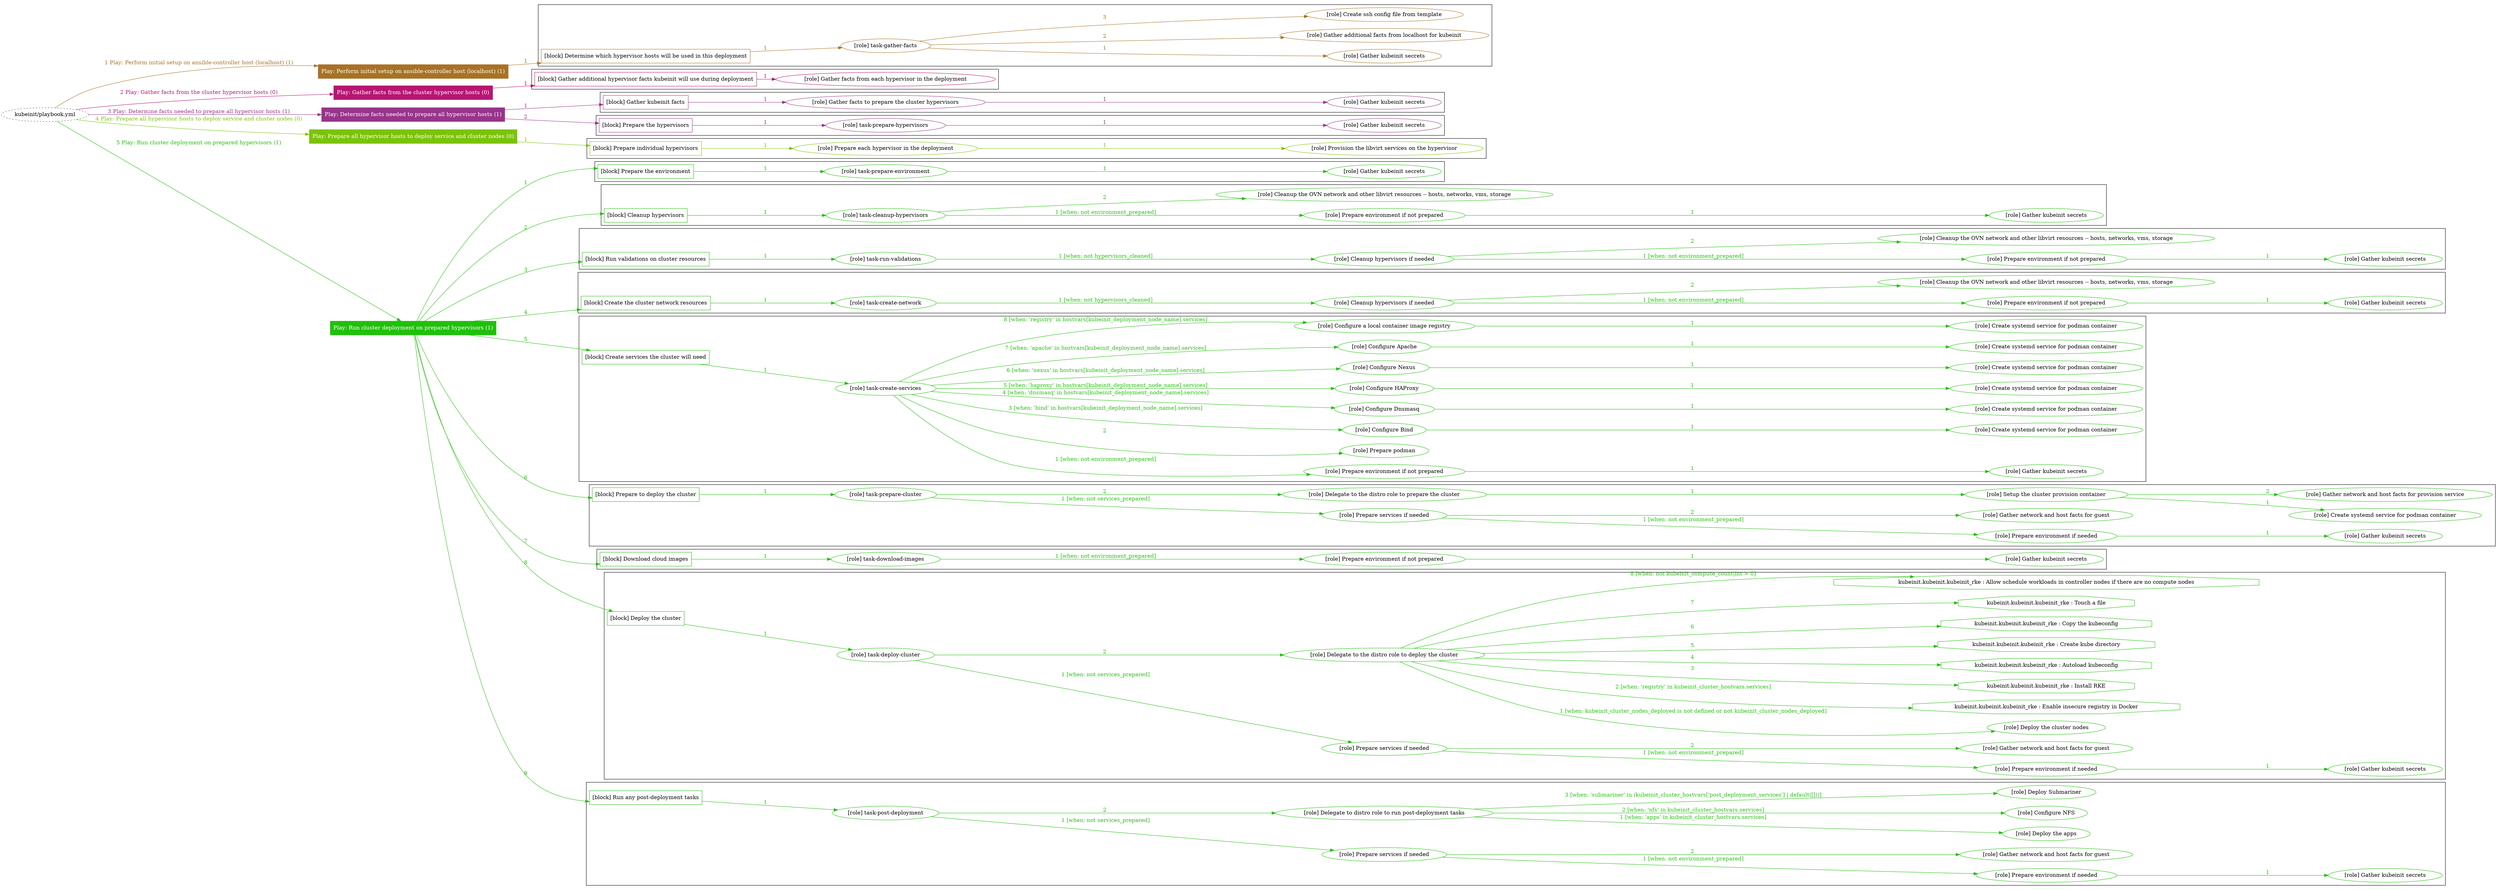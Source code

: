digraph {
	graph [concentrate=true ordering=in rankdir=LR ratio=fill]
	edge [esep=5 sep=10]
	"kubeinit/playbook.yml" [URL="/home/runner/work/kubeinit/kubeinit/kubeinit/playbook.yml" id=playbook_ac0e219a style=dotted]
	"kubeinit/playbook.yml" -> play_cdbc8383 [label="1 Play: Perform initial setup on ansible-controller host (localhost) (1)" color="#a87224" fontcolor="#a87224" id=edge_play_cdbc8383 labeltooltip="1 Play: Perform initial setup on ansible-controller host (localhost) (1)" tooltip="1 Play: Perform initial setup on ansible-controller host (localhost) (1)"]
	subgraph "Play: Perform initial setup on ansible-controller host (localhost) (1)" {
		play_cdbc8383 [label="Play: Perform initial setup on ansible-controller host (localhost) (1)" URL="/home/runner/work/kubeinit/kubeinit/kubeinit/playbook.yml" color="#a87224" fontcolor="#ffffff" id=play_cdbc8383 shape=box style=filled tooltip=localhost]
		play_cdbc8383 -> block_09257232 [label=1 color="#a87224" fontcolor="#a87224" id=edge_block_09257232 labeltooltip=1 tooltip=1]
		subgraph cluster_block_09257232 {
			block_09257232 [label="[block] Determine which hypervisor hosts will be used in this deployment" URL="/home/runner/work/kubeinit/kubeinit/kubeinit/playbook.yml" color="#a87224" id=block_09257232 labeltooltip="Determine which hypervisor hosts will be used in this deployment" shape=box tooltip="Determine which hypervisor hosts will be used in this deployment"]
			block_09257232 -> role_d9128fb4 [label="1 " color="#a87224" fontcolor="#a87224" id=edge_role_d9128fb4 labeltooltip="1 " tooltip="1 "]
			subgraph "task-gather-facts" {
				role_d9128fb4 [label="[role] task-gather-facts" URL="/home/runner/work/kubeinit/kubeinit/kubeinit/playbook.yml" color="#a87224" id=role_d9128fb4 tooltip="task-gather-facts"]
				role_d9128fb4 -> role_ba854547 [label="1 " color="#a87224" fontcolor="#a87224" id=edge_role_ba854547 labeltooltip="1 " tooltip="1 "]
				subgraph "Gather kubeinit secrets" {
					role_ba854547 [label="[role] Gather kubeinit secrets" URL="/home/runner/.ansible/collections/ansible_collections/kubeinit/kubeinit/roles/kubeinit_prepare/tasks/build_hypervisors_group.yml" color="#a87224" id=role_ba854547 tooltip="Gather kubeinit secrets"]
				}
				role_d9128fb4 -> role_d8198251 [label="2 " color="#a87224" fontcolor="#a87224" id=edge_role_d8198251 labeltooltip="2 " tooltip="2 "]
				subgraph "Gather additional facts from localhost for kubeinit" {
					role_d8198251 [label="[role] Gather additional facts from localhost for kubeinit" URL="/home/runner/.ansible/collections/ansible_collections/kubeinit/kubeinit/roles/kubeinit_prepare/tasks/build_hypervisors_group.yml" color="#a87224" id=role_d8198251 tooltip="Gather additional facts from localhost for kubeinit"]
				}
				role_d9128fb4 -> role_3467b09c [label="3 " color="#a87224" fontcolor="#a87224" id=edge_role_3467b09c labeltooltip="3 " tooltip="3 "]
				subgraph "Create ssh config file from template" {
					role_3467b09c [label="[role] Create ssh config file from template" URL="/home/runner/.ansible/collections/ansible_collections/kubeinit/kubeinit/roles/kubeinit_prepare/tasks/build_hypervisors_group.yml" color="#a87224" id=role_3467b09c tooltip="Create ssh config file from template"]
				}
			}
		}
	}
	"kubeinit/playbook.yml" -> play_c1c8a588 [label="2 Play: Gather facts from the cluster hypervisor hosts (0)" color="#b61672" fontcolor="#b61672" id=edge_play_c1c8a588 labeltooltip="2 Play: Gather facts from the cluster hypervisor hosts (0)" tooltip="2 Play: Gather facts from the cluster hypervisor hosts (0)"]
	subgraph "Play: Gather facts from the cluster hypervisor hosts (0)" {
		play_c1c8a588 [label="Play: Gather facts from the cluster hypervisor hosts (0)" URL="/home/runner/work/kubeinit/kubeinit/kubeinit/playbook.yml" color="#b61672" fontcolor="#ffffff" id=play_c1c8a588 shape=box style=filled tooltip="Play: Gather facts from the cluster hypervisor hosts (0)"]
		play_c1c8a588 -> block_da631532 [label=1 color="#b61672" fontcolor="#b61672" id=edge_block_da631532 labeltooltip=1 tooltip=1]
		subgraph cluster_block_da631532 {
			block_da631532 [label="[block] Gather additional hypervisor facts kubeinit will use during deployment" URL="/home/runner/work/kubeinit/kubeinit/kubeinit/playbook.yml" color="#b61672" id=block_da631532 labeltooltip="Gather additional hypervisor facts kubeinit will use during deployment" shape=box tooltip="Gather additional hypervisor facts kubeinit will use during deployment"]
			block_da631532 -> role_a673ba5d [label="1 " color="#b61672" fontcolor="#b61672" id=edge_role_a673ba5d labeltooltip="1 " tooltip="1 "]
			subgraph "Gather facts from each hypervisor in the deployment" {
				role_a673ba5d [label="[role] Gather facts from each hypervisor in the deployment" URL="/home/runner/work/kubeinit/kubeinit/kubeinit/playbook.yml" color="#b61672" id=role_a673ba5d tooltip="Gather facts from each hypervisor in the deployment"]
			}
		}
	}
	"kubeinit/playbook.yml" -> play_2d466471 [label="3 Play: Determine facts needed to prepare all hypervisor hosts (1)" color="#98348b" fontcolor="#98348b" id=edge_play_2d466471 labeltooltip="3 Play: Determine facts needed to prepare all hypervisor hosts (1)" tooltip="3 Play: Determine facts needed to prepare all hypervisor hosts (1)"]
	subgraph "Play: Determine facts needed to prepare all hypervisor hosts (1)" {
		play_2d466471 [label="Play: Determine facts needed to prepare all hypervisor hosts (1)" URL="/home/runner/work/kubeinit/kubeinit/kubeinit/playbook.yml" color="#98348b" fontcolor="#ffffff" id=play_2d466471 shape=box style=filled tooltip=localhost]
		play_2d466471 -> block_87b2fe9a [label=1 color="#98348b" fontcolor="#98348b" id=edge_block_87b2fe9a labeltooltip=1 tooltip=1]
		subgraph cluster_block_87b2fe9a {
			block_87b2fe9a [label="[block] Gather kubeinit facts" URL="/home/runner/work/kubeinit/kubeinit/kubeinit/playbook.yml" color="#98348b" id=block_87b2fe9a labeltooltip="Gather kubeinit facts" shape=box tooltip="Gather kubeinit facts"]
			block_87b2fe9a -> role_c0970255 [label="1 " color="#98348b" fontcolor="#98348b" id=edge_role_c0970255 labeltooltip="1 " tooltip="1 "]
			subgraph "Gather facts to prepare the cluster hypervisors" {
				role_c0970255 [label="[role] Gather facts to prepare the cluster hypervisors" URL="/home/runner/work/kubeinit/kubeinit/kubeinit/playbook.yml" color="#98348b" id=role_c0970255 tooltip="Gather facts to prepare the cluster hypervisors"]
				role_c0970255 -> role_b34da652 [label="1 " color="#98348b" fontcolor="#98348b" id=edge_role_b34da652 labeltooltip="1 " tooltip="1 "]
				subgraph "Gather kubeinit secrets" {
					role_b34da652 [label="[role] Gather kubeinit secrets" URL="/home/runner/.ansible/collections/ansible_collections/kubeinit/kubeinit/roles/kubeinit_prepare/tasks/gather_kubeinit_facts.yml" color="#98348b" id=role_b34da652 tooltip="Gather kubeinit secrets"]
				}
			}
		}
		play_2d466471 -> block_7f0c0029 [label=2 color="#98348b" fontcolor="#98348b" id=edge_block_7f0c0029 labeltooltip=2 tooltip=2]
		subgraph cluster_block_7f0c0029 {
			block_7f0c0029 [label="[block] Prepare the hypervisors" URL="/home/runner/work/kubeinit/kubeinit/kubeinit/playbook.yml" color="#98348b" id=block_7f0c0029 labeltooltip="Prepare the hypervisors" shape=box tooltip="Prepare the hypervisors"]
			block_7f0c0029 -> role_2598fc33 [label="1 " color="#98348b" fontcolor="#98348b" id=edge_role_2598fc33 labeltooltip="1 " tooltip="1 "]
			subgraph "task-prepare-hypervisors" {
				role_2598fc33 [label="[role] task-prepare-hypervisors" URL="/home/runner/work/kubeinit/kubeinit/kubeinit/playbook.yml" color="#98348b" id=role_2598fc33 tooltip="task-prepare-hypervisors"]
				role_2598fc33 -> role_f237135d [label="1 " color="#98348b" fontcolor="#98348b" id=edge_role_f237135d labeltooltip="1 " tooltip="1 "]
				subgraph "Gather kubeinit secrets" {
					role_f237135d [label="[role] Gather kubeinit secrets" URL="/home/runner/.ansible/collections/ansible_collections/kubeinit/kubeinit/roles/kubeinit_prepare/tasks/gather_kubeinit_facts.yml" color="#98348b" id=role_f237135d tooltip="Gather kubeinit secrets"]
				}
			}
		}
	}
	"kubeinit/playbook.yml" -> play_90b25673 [label="4 Play: Prepare all hypervisor hosts to deploy service and cluster nodes (0)" color="#7bc308" fontcolor="#7bc308" id=edge_play_90b25673 labeltooltip="4 Play: Prepare all hypervisor hosts to deploy service and cluster nodes (0)" tooltip="4 Play: Prepare all hypervisor hosts to deploy service and cluster nodes (0)"]
	subgraph "Play: Prepare all hypervisor hosts to deploy service and cluster nodes (0)" {
		play_90b25673 [label="Play: Prepare all hypervisor hosts to deploy service and cluster nodes (0)" URL="/home/runner/work/kubeinit/kubeinit/kubeinit/playbook.yml" color="#7bc308" fontcolor="#ffffff" id=play_90b25673 shape=box style=filled tooltip="Play: Prepare all hypervisor hosts to deploy service and cluster nodes (0)"]
		play_90b25673 -> block_79f26de9 [label=1 color="#7bc308" fontcolor="#7bc308" id=edge_block_79f26de9 labeltooltip=1 tooltip=1]
		subgraph cluster_block_79f26de9 {
			block_79f26de9 [label="[block] Prepare individual hypervisors" URL="/home/runner/work/kubeinit/kubeinit/kubeinit/playbook.yml" color="#7bc308" id=block_79f26de9 labeltooltip="Prepare individual hypervisors" shape=box tooltip="Prepare individual hypervisors"]
			block_79f26de9 -> role_e7f34dd3 [label="1 " color="#7bc308" fontcolor="#7bc308" id=edge_role_e7f34dd3 labeltooltip="1 " tooltip="1 "]
			subgraph "Prepare each hypervisor in the deployment" {
				role_e7f34dd3 [label="[role] Prepare each hypervisor in the deployment" URL="/home/runner/work/kubeinit/kubeinit/kubeinit/playbook.yml" color="#7bc308" id=role_e7f34dd3 tooltip="Prepare each hypervisor in the deployment"]
				role_e7f34dd3 -> role_062bb1eb [label="1 " color="#7bc308" fontcolor="#7bc308" id=edge_role_062bb1eb labeltooltip="1 " tooltip="1 "]
				subgraph "Provision the libvirt services on the hypervisor" {
					role_062bb1eb [label="[role] Provision the libvirt services on the hypervisor" URL="/home/runner/.ansible/collections/ansible_collections/kubeinit/kubeinit/roles/kubeinit_prepare/tasks/prepare_hypervisor.yml" color="#7bc308" id=role_062bb1eb tooltip="Provision the libvirt services on the hypervisor"]
				}
			}
		}
	}
	"kubeinit/playbook.yml" -> play_8afbe899 [label="5 Play: Run cluster deployment on prepared hypervisors (1)" color="#21c00c" fontcolor="#21c00c" id=edge_play_8afbe899 labeltooltip="5 Play: Run cluster deployment on prepared hypervisors (1)" tooltip="5 Play: Run cluster deployment on prepared hypervisors (1)"]
	subgraph "Play: Run cluster deployment on prepared hypervisors (1)" {
		play_8afbe899 [label="Play: Run cluster deployment on prepared hypervisors (1)" URL="/home/runner/work/kubeinit/kubeinit/kubeinit/playbook.yml" color="#21c00c" fontcolor="#ffffff" id=play_8afbe899 shape=box style=filled tooltip=localhost]
		play_8afbe899 -> block_f9f8c479 [label=1 color="#21c00c" fontcolor="#21c00c" id=edge_block_f9f8c479 labeltooltip=1 tooltip=1]
		subgraph cluster_block_f9f8c479 {
			block_f9f8c479 [label="[block] Prepare the environment" URL="/home/runner/work/kubeinit/kubeinit/kubeinit/playbook.yml" color="#21c00c" id=block_f9f8c479 labeltooltip="Prepare the environment" shape=box tooltip="Prepare the environment"]
			block_f9f8c479 -> role_b9403be8 [label="1 " color="#21c00c" fontcolor="#21c00c" id=edge_role_b9403be8 labeltooltip="1 " tooltip="1 "]
			subgraph "task-prepare-environment" {
				role_b9403be8 [label="[role] task-prepare-environment" URL="/home/runner/work/kubeinit/kubeinit/kubeinit/playbook.yml" color="#21c00c" id=role_b9403be8 tooltip="task-prepare-environment"]
				role_b9403be8 -> role_46938eeb [label="1 " color="#21c00c" fontcolor="#21c00c" id=edge_role_46938eeb labeltooltip="1 " tooltip="1 "]
				subgraph "Gather kubeinit secrets" {
					role_46938eeb [label="[role] Gather kubeinit secrets" URL="/home/runner/.ansible/collections/ansible_collections/kubeinit/kubeinit/roles/kubeinit_prepare/tasks/gather_kubeinit_facts.yml" color="#21c00c" id=role_46938eeb tooltip="Gather kubeinit secrets"]
				}
			}
		}
		play_8afbe899 -> block_7a626d1c [label=2 color="#21c00c" fontcolor="#21c00c" id=edge_block_7a626d1c labeltooltip=2 tooltip=2]
		subgraph cluster_block_7a626d1c {
			block_7a626d1c [label="[block] Cleanup hypervisors" URL="/home/runner/work/kubeinit/kubeinit/kubeinit/playbook.yml" color="#21c00c" id=block_7a626d1c labeltooltip="Cleanup hypervisors" shape=box tooltip="Cleanup hypervisors"]
			block_7a626d1c -> role_447cfca9 [label="1 " color="#21c00c" fontcolor="#21c00c" id=edge_role_447cfca9 labeltooltip="1 " tooltip="1 "]
			subgraph "task-cleanup-hypervisors" {
				role_447cfca9 [label="[role] task-cleanup-hypervisors" URL="/home/runner/work/kubeinit/kubeinit/kubeinit/playbook.yml" color="#21c00c" id=role_447cfca9 tooltip="task-cleanup-hypervisors"]
				role_447cfca9 -> role_72577b98 [label="1 [when: not environment_prepared]" color="#21c00c" fontcolor="#21c00c" id=edge_role_72577b98 labeltooltip="1 [when: not environment_prepared]" tooltip="1 [when: not environment_prepared]"]
				subgraph "Prepare environment if not prepared" {
					role_72577b98 [label="[role] Prepare environment if not prepared" URL="/home/runner/.ansible/collections/ansible_collections/kubeinit/kubeinit/roles/kubeinit_prepare/tasks/cleanup_hypervisors.yml" color="#21c00c" id=role_72577b98 tooltip="Prepare environment if not prepared"]
					role_72577b98 -> role_c111e7cc [label="1 " color="#21c00c" fontcolor="#21c00c" id=edge_role_c111e7cc labeltooltip="1 " tooltip="1 "]
					subgraph "Gather kubeinit secrets" {
						role_c111e7cc [label="[role] Gather kubeinit secrets" URL="/home/runner/.ansible/collections/ansible_collections/kubeinit/kubeinit/roles/kubeinit_prepare/tasks/gather_kubeinit_facts.yml" color="#21c00c" id=role_c111e7cc tooltip="Gather kubeinit secrets"]
					}
				}
				role_447cfca9 -> role_519287c0 [label="2 " color="#21c00c" fontcolor="#21c00c" id=edge_role_519287c0 labeltooltip="2 " tooltip="2 "]
				subgraph "Cleanup the OVN network and other libvirt resources -- hosts, networks, vms, storage" {
					role_519287c0 [label="[role] Cleanup the OVN network and other libvirt resources -- hosts, networks, vms, storage" URL="/home/runner/.ansible/collections/ansible_collections/kubeinit/kubeinit/roles/kubeinit_prepare/tasks/cleanup_hypervisors.yml" color="#21c00c" id=role_519287c0 tooltip="Cleanup the OVN network and other libvirt resources -- hosts, networks, vms, storage"]
				}
			}
		}
		play_8afbe899 -> block_e4de6b3c [label=3 color="#21c00c" fontcolor="#21c00c" id=edge_block_e4de6b3c labeltooltip=3 tooltip=3]
		subgraph cluster_block_e4de6b3c {
			block_e4de6b3c [label="[block] Run validations on cluster resources" URL="/home/runner/work/kubeinit/kubeinit/kubeinit/playbook.yml" color="#21c00c" id=block_e4de6b3c labeltooltip="Run validations on cluster resources" shape=box tooltip="Run validations on cluster resources"]
			block_e4de6b3c -> role_91d21936 [label="1 " color="#21c00c" fontcolor="#21c00c" id=edge_role_91d21936 labeltooltip="1 " tooltip="1 "]
			subgraph "task-run-validations" {
				role_91d21936 [label="[role] task-run-validations" URL="/home/runner/work/kubeinit/kubeinit/kubeinit/playbook.yml" color="#21c00c" id=role_91d21936 tooltip="task-run-validations"]
				role_91d21936 -> role_64711b62 [label="1 [when: not hypervisors_cleaned]" color="#21c00c" fontcolor="#21c00c" id=edge_role_64711b62 labeltooltip="1 [when: not hypervisors_cleaned]" tooltip="1 [when: not hypervisors_cleaned]"]
				subgraph "Cleanup hypervisors if needed" {
					role_64711b62 [label="[role] Cleanup hypervisors if needed" URL="/home/runner/.ansible/collections/ansible_collections/kubeinit/kubeinit/roles/kubeinit_validations/tasks/main.yml" color="#21c00c" id=role_64711b62 tooltip="Cleanup hypervisors if needed"]
					role_64711b62 -> role_3b88ec1a [label="1 [when: not environment_prepared]" color="#21c00c" fontcolor="#21c00c" id=edge_role_3b88ec1a labeltooltip="1 [when: not environment_prepared]" tooltip="1 [when: not environment_prepared]"]
					subgraph "Prepare environment if not prepared" {
						role_3b88ec1a [label="[role] Prepare environment if not prepared" URL="/home/runner/.ansible/collections/ansible_collections/kubeinit/kubeinit/roles/kubeinit_prepare/tasks/cleanup_hypervisors.yml" color="#21c00c" id=role_3b88ec1a tooltip="Prepare environment if not prepared"]
						role_3b88ec1a -> role_3b38b05d [label="1 " color="#21c00c" fontcolor="#21c00c" id=edge_role_3b38b05d labeltooltip="1 " tooltip="1 "]
						subgraph "Gather kubeinit secrets" {
							role_3b38b05d [label="[role] Gather kubeinit secrets" URL="/home/runner/.ansible/collections/ansible_collections/kubeinit/kubeinit/roles/kubeinit_prepare/tasks/gather_kubeinit_facts.yml" color="#21c00c" id=role_3b38b05d tooltip="Gather kubeinit secrets"]
						}
					}
					role_64711b62 -> role_42884dd3 [label="2 " color="#21c00c" fontcolor="#21c00c" id=edge_role_42884dd3 labeltooltip="2 " tooltip="2 "]
					subgraph "Cleanup the OVN network and other libvirt resources -- hosts, networks, vms, storage" {
						role_42884dd3 [label="[role] Cleanup the OVN network and other libvirt resources -- hosts, networks, vms, storage" URL="/home/runner/.ansible/collections/ansible_collections/kubeinit/kubeinit/roles/kubeinit_prepare/tasks/cleanup_hypervisors.yml" color="#21c00c" id=role_42884dd3 tooltip="Cleanup the OVN network and other libvirt resources -- hosts, networks, vms, storage"]
					}
				}
			}
		}
		play_8afbe899 -> block_45f4240c [label=4 color="#21c00c" fontcolor="#21c00c" id=edge_block_45f4240c labeltooltip=4 tooltip=4]
		subgraph cluster_block_45f4240c {
			block_45f4240c [label="[block] Create the cluster network resources" URL="/home/runner/work/kubeinit/kubeinit/kubeinit/playbook.yml" color="#21c00c" id=block_45f4240c labeltooltip="Create the cluster network resources" shape=box tooltip="Create the cluster network resources"]
			block_45f4240c -> role_5c31b4f5 [label="1 " color="#21c00c" fontcolor="#21c00c" id=edge_role_5c31b4f5 labeltooltip="1 " tooltip="1 "]
			subgraph "task-create-network" {
				role_5c31b4f5 [label="[role] task-create-network" URL="/home/runner/work/kubeinit/kubeinit/kubeinit/playbook.yml" color="#21c00c" id=role_5c31b4f5 tooltip="task-create-network"]
				role_5c31b4f5 -> role_61bd99b6 [label="1 [when: not hypervisors_cleaned]" color="#21c00c" fontcolor="#21c00c" id=edge_role_61bd99b6 labeltooltip="1 [when: not hypervisors_cleaned]" tooltip="1 [when: not hypervisors_cleaned]"]
				subgraph "Cleanup hypervisors if needed" {
					role_61bd99b6 [label="[role] Cleanup hypervisors if needed" URL="/home/runner/.ansible/collections/ansible_collections/kubeinit/kubeinit/roles/kubeinit_libvirt/tasks/create_network.yml" color="#21c00c" id=role_61bd99b6 tooltip="Cleanup hypervisors if needed"]
					role_61bd99b6 -> role_c00e0ba7 [label="1 [when: not environment_prepared]" color="#21c00c" fontcolor="#21c00c" id=edge_role_c00e0ba7 labeltooltip="1 [when: not environment_prepared]" tooltip="1 [when: not environment_prepared]"]
					subgraph "Prepare environment if not prepared" {
						role_c00e0ba7 [label="[role] Prepare environment if not prepared" URL="/home/runner/.ansible/collections/ansible_collections/kubeinit/kubeinit/roles/kubeinit_prepare/tasks/cleanup_hypervisors.yml" color="#21c00c" id=role_c00e0ba7 tooltip="Prepare environment if not prepared"]
						role_c00e0ba7 -> role_60989702 [label="1 " color="#21c00c" fontcolor="#21c00c" id=edge_role_60989702 labeltooltip="1 " tooltip="1 "]
						subgraph "Gather kubeinit secrets" {
							role_60989702 [label="[role] Gather kubeinit secrets" URL="/home/runner/.ansible/collections/ansible_collections/kubeinit/kubeinit/roles/kubeinit_prepare/tasks/gather_kubeinit_facts.yml" color="#21c00c" id=role_60989702 tooltip="Gather kubeinit secrets"]
						}
					}
					role_61bd99b6 -> role_3aaf94eb [label="2 " color="#21c00c" fontcolor="#21c00c" id=edge_role_3aaf94eb labeltooltip="2 " tooltip="2 "]
					subgraph "Cleanup the OVN network and other libvirt resources -- hosts, networks, vms, storage" {
						role_3aaf94eb [label="[role] Cleanup the OVN network and other libvirt resources -- hosts, networks, vms, storage" URL="/home/runner/.ansible/collections/ansible_collections/kubeinit/kubeinit/roles/kubeinit_prepare/tasks/cleanup_hypervisors.yml" color="#21c00c" id=role_3aaf94eb tooltip="Cleanup the OVN network and other libvirt resources -- hosts, networks, vms, storage"]
					}
				}
			}
		}
		play_8afbe899 -> block_55870053 [label=5 color="#21c00c" fontcolor="#21c00c" id=edge_block_55870053 labeltooltip=5 tooltip=5]
		subgraph cluster_block_55870053 {
			block_55870053 [label="[block] Create services the cluster will need" URL="/home/runner/work/kubeinit/kubeinit/kubeinit/playbook.yml" color="#21c00c" id=block_55870053 labeltooltip="Create services the cluster will need" shape=box tooltip="Create services the cluster will need"]
			block_55870053 -> role_dceec853 [label="1 " color="#21c00c" fontcolor="#21c00c" id=edge_role_dceec853 labeltooltip="1 " tooltip="1 "]
			subgraph "task-create-services" {
				role_dceec853 [label="[role] task-create-services" URL="/home/runner/work/kubeinit/kubeinit/kubeinit/playbook.yml" color="#21c00c" id=role_dceec853 tooltip="task-create-services"]
				role_dceec853 -> role_cca68ff4 [label="1 [when: not environment_prepared]" color="#21c00c" fontcolor="#21c00c" id=edge_role_cca68ff4 labeltooltip="1 [when: not environment_prepared]" tooltip="1 [when: not environment_prepared]"]
				subgraph "Prepare environment if not prepared" {
					role_cca68ff4 [label="[role] Prepare environment if not prepared" URL="/home/runner/.ansible/collections/ansible_collections/kubeinit/kubeinit/roles/kubeinit_services/tasks/main.yml" color="#21c00c" id=role_cca68ff4 tooltip="Prepare environment if not prepared"]
					role_cca68ff4 -> role_3c480abd [label="1 " color="#21c00c" fontcolor="#21c00c" id=edge_role_3c480abd labeltooltip="1 " tooltip="1 "]
					subgraph "Gather kubeinit secrets" {
						role_3c480abd [label="[role] Gather kubeinit secrets" URL="/home/runner/.ansible/collections/ansible_collections/kubeinit/kubeinit/roles/kubeinit_prepare/tasks/gather_kubeinit_facts.yml" color="#21c00c" id=role_3c480abd tooltip="Gather kubeinit secrets"]
					}
				}
				role_dceec853 -> role_61ced18b [label="2 " color="#21c00c" fontcolor="#21c00c" id=edge_role_61ced18b labeltooltip="2 " tooltip="2 "]
				subgraph "Prepare podman" {
					role_61ced18b [label="[role] Prepare podman" URL="/home/runner/.ansible/collections/ansible_collections/kubeinit/kubeinit/roles/kubeinit_services/tasks/00_create_service_pod.yml" color="#21c00c" id=role_61ced18b tooltip="Prepare podman"]
				}
				role_dceec853 -> role_fce7dd0f [label="3 [when: 'bind' in hostvars[kubeinit_deployment_node_name].services]" color="#21c00c" fontcolor="#21c00c" id=edge_role_fce7dd0f labeltooltip="3 [when: 'bind' in hostvars[kubeinit_deployment_node_name].services]" tooltip="3 [when: 'bind' in hostvars[kubeinit_deployment_node_name].services]"]
				subgraph "Configure Bind" {
					role_fce7dd0f [label="[role] Configure Bind" URL="/home/runner/.ansible/collections/ansible_collections/kubeinit/kubeinit/roles/kubeinit_services/tasks/start_services_containers.yml" color="#21c00c" id=role_fce7dd0f tooltip="Configure Bind"]
					role_fce7dd0f -> role_4ea7c55d [label="1 " color="#21c00c" fontcolor="#21c00c" id=edge_role_4ea7c55d labeltooltip="1 " tooltip="1 "]
					subgraph "Create systemd service for podman container" {
						role_4ea7c55d [label="[role] Create systemd service for podman container" URL="/home/runner/.ansible/collections/ansible_collections/kubeinit/kubeinit/roles/kubeinit_bind/tasks/main.yml" color="#21c00c" id=role_4ea7c55d tooltip="Create systemd service for podman container"]
					}
				}
				role_dceec853 -> role_f1ce506a [label="4 [when: 'dnsmasq' in hostvars[kubeinit_deployment_node_name].services]" color="#21c00c" fontcolor="#21c00c" id=edge_role_f1ce506a labeltooltip="4 [when: 'dnsmasq' in hostvars[kubeinit_deployment_node_name].services]" tooltip="4 [when: 'dnsmasq' in hostvars[kubeinit_deployment_node_name].services]"]
				subgraph "Configure Dnsmasq" {
					role_f1ce506a [label="[role] Configure Dnsmasq" URL="/home/runner/.ansible/collections/ansible_collections/kubeinit/kubeinit/roles/kubeinit_services/tasks/start_services_containers.yml" color="#21c00c" id=role_f1ce506a tooltip="Configure Dnsmasq"]
					role_f1ce506a -> role_ed917972 [label="1 " color="#21c00c" fontcolor="#21c00c" id=edge_role_ed917972 labeltooltip="1 " tooltip="1 "]
					subgraph "Create systemd service for podman container" {
						role_ed917972 [label="[role] Create systemd service for podman container" URL="/home/runner/.ansible/collections/ansible_collections/kubeinit/kubeinit/roles/kubeinit_dnsmasq/tasks/main.yml" color="#21c00c" id=role_ed917972 tooltip="Create systemd service for podman container"]
					}
				}
				role_dceec853 -> role_34fa08a0 [label="5 [when: 'haproxy' in hostvars[kubeinit_deployment_node_name].services]" color="#21c00c" fontcolor="#21c00c" id=edge_role_34fa08a0 labeltooltip="5 [when: 'haproxy' in hostvars[kubeinit_deployment_node_name].services]" tooltip="5 [when: 'haproxy' in hostvars[kubeinit_deployment_node_name].services]"]
				subgraph "Configure HAProxy" {
					role_34fa08a0 [label="[role] Configure HAProxy" URL="/home/runner/.ansible/collections/ansible_collections/kubeinit/kubeinit/roles/kubeinit_services/tasks/start_services_containers.yml" color="#21c00c" id=role_34fa08a0 tooltip="Configure HAProxy"]
					role_34fa08a0 -> role_3a9d9476 [label="1 " color="#21c00c" fontcolor="#21c00c" id=edge_role_3a9d9476 labeltooltip="1 " tooltip="1 "]
					subgraph "Create systemd service for podman container" {
						role_3a9d9476 [label="[role] Create systemd service for podman container" URL="/home/runner/.ansible/collections/ansible_collections/kubeinit/kubeinit/roles/kubeinit_haproxy/tasks/main.yml" color="#21c00c" id=role_3a9d9476 tooltip="Create systemd service for podman container"]
					}
				}
				role_dceec853 -> role_8884b0f5 [label="6 [when: 'nexus' in hostvars[kubeinit_deployment_node_name].services]" color="#21c00c" fontcolor="#21c00c" id=edge_role_8884b0f5 labeltooltip="6 [when: 'nexus' in hostvars[kubeinit_deployment_node_name].services]" tooltip="6 [when: 'nexus' in hostvars[kubeinit_deployment_node_name].services]"]
				subgraph "Configure Nexus" {
					role_8884b0f5 [label="[role] Configure Nexus" URL="/home/runner/.ansible/collections/ansible_collections/kubeinit/kubeinit/roles/kubeinit_services/tasks/start_services_containers.yml" color="#21c00c" id=role_8884b0f5 tooltip="Configure Nexus"]
					role_8884b0f5 -> role_4f0c0f34 [label="1 " color="#21c00c" fontcolor="#21c00c" id=edge_role_4f0c0f34 labeltooltip="1 " tooltip="1 "]
					subgraph "Create systemd service for podman container" {
						role_4f0c0f34 [label="[role] Create systemd service for podman container" URL="/home/runner/.ansible/collections/ansible_collections/kubeinit/kubeinit/roles/kubeinit_nexus/tasks/main.yml" color="#21c00c" id=role_4f0c0f34 tooltip="Create systemd service for podman container"]
					}
				}
				role_dceec853 -> role_0f269f4c [label="7 [when: 'apache' in hostvars[kubeinit_deployment_node_name].services]" color="#21c00c" fontcolor="#21c00c" id=edge_role_0f269f4c labeltooltip="7 [when: 'apache' in hostvars[kubeinit_deployment_node_name].services]" tooltip="7 [when: 'apache' in hostvars[kubeinit_deployment_node_name].services]"]
				subgraph "Configure Apache" {
					role_0f269f4c [label="[role] Configure Apache" URL="/home/runner/.ansible/collections/ansible_collections/kubeinit/kubeinit/roles/kubeinit_services/tasks/start_services_containers.yml" color="#21c00c" id=role_0f269f4c tooltip="Configure Apache"]
					role_0f269f4c -> role_bd6004d4 [label="1 " color="#21c00c" fontcolor="#21c00c" id=edge_role_bd6004d4 labeltooltip="1 " tooltip="1 "]
					subgraph "Create systemd service for podman container" {
						role_bd6004d4 [label="[role] Create systemd service for podman container" URL="/home/runner/.ansible/collections/ansible_collections/kubeinit/kubeinit/roles/kubeinit_apache/tasks/main.yml" color="#21c00c" id=role_bd6004d4 tooltip="Create systemd service for podman container"]
					}
				}
				role_dceec853 -> role_dce59b6a [label="8 [when: 'registry' in hostvars[kubeinit_deployment_node_name].services]" color="#21c00c" fontcolor="#21c00c" id=edge_role_dce59b6a labeltooltip="8 [when: 'registry' in hostvars[kubeinit_deployment_node_name].services]" tooltip="8 [when: 'registry' in hostvars[kubeinit_deployment_node_name].services]"]
				subgraph "Configure a local container image registry" {
					role_dce59b6a [label="[role] Configure a local container image registry" URL="/home/runner/.ansible/collections/ansible_collections/kubeinit/kubeinit/roles/kubeinit_services/tasks/start_services_containers.yml" color="#21c00c" id=role_dce59b6a tooltip="Configure a local container image registry"]
					role_dce59b6a -> role_a6ab078c [label="1 " color="#21c00c" fontcolor="#21c00c" id=edge_role_a6ab078c labeltooltip="1 " tooltip="1 "]
					subgraph "Create systemd service for podman container" {
						role_a6ab078c [label="[role] Create systemd service for podman container" URL="/home/runner/.ansible/collections/ansible_collections/kubeinit/kubeinit/roles/kubeinit_registry/tasks/main.yml" color="#21c00c" id=role_a6ab078c tooltip="Create systemd service for podman container"]
					}
				}
			}
		}
		play_8afbe899 -> block_516aa99c [label=6 color="#21c00c" fontcolor="#21c00c" id=edge_block_516aa99c labeltooltip=6 tooltip=6]
		subgraph cluster_block_516aa99c {
			block_516aa99c [label="[block] Prepare to deploy the cluster" URL="/home/runner/work/kubeinit/kubeinit/kubeinit/playbook.yml" color="#21c00c" id=block_516aa99c labeltooltip="Prepare to deploy the cluster" shape=box tooltip="Prepare to deploy the cluster"]
			block_516aa99c -> role_74aa3bb9 [label="1 " color="#21c00c" fontcolor="#21c00c" id=edge_role_74aa3bb9 labeltooltip="1 " tooltip="1 "]
			subgraph "task-prepare-cluster" {
				role_74aa3bb9 [label="[role] task-prepare-cluster" URL="/home/runner/work/kubeinit/kubeinit/kubeinit/playbook.yml" color="#21c00c" id=role_74aa3bb9 tooltip="task-prepare-cluster"]
				role_74aa3bb9 -> role_15d5210b [label="1 [when: not services_prepared]" color="#21c00c" fontcolor="#21c00c" id=edge_role_15d5210b labeltooltip="1 [when: not services_prepared]" tooltip="1 [when: not services_prepared]"]
				subgraph "Prepare services if needed" {
					role_15d5210b [label="[role] Prepare services if needed" URL="/home/runner/.ansible/collections/ansible_collections/kubeinit/kubeinit/roles/kubeinit_prepare/tasks/prepare_cluster.yml" color="#21c00c" id=role_15d5210b tooltip="Prepare services if needed"]
					role_15d5210b -> role_3550a727 [label="1 [when: not environment_prepared]" color="#21c00c" fontcolor="#21c00c" id=edge_role_3550a727 labeltooltip="1 [when: not environment_prepared]" tooltip="1 [when: not environment_prepared]"]
					subgraph "Prepare environment if needed" {
						role_3550a727 [label="[role] Prepare environment if needed" URL="/home/runner/.ansible/collections/ansible_collections/kubeinit/kubeinit/roles/kubeinit_services/tasks/prepare_services.yml" color="#21c00c" id=role_3550a727 tooltip="Prepare environment if needed"]
						role_3550a727 -> role_add21509 [label="1 " color="#21c00c" fontcolor="#21c00c" id=edge_role_add21509 labeltooltip="1 " tooltip="1 "]
						subgraph "Gather kubeinit secrets" {
							role_add21509 [label="[role] Gather kubeinit secrets" URL="/home/runner/.ansible/collections/ansible_collections/kubeinit/kubeinit/roles/kubeinit_prepare/tasks/gather_kubeinit_facts.yml" color="#21c00c" id=role_add21509 tooltip="Gather kubeinit secrets"]
						}
					}
					role_15d5210b -> role_0b1eba5d [label="2 " color="#21c00c" fontcolor="#21c00c" id=edge_role_0b1eba5d labeltooltip="2 " tooltip="2 "]
					subgraph "Gather network and host facts for guest" {
						role_0b1eba5d [label="[role] Gather network and host facts for guest" URL="/home/runner/.ansible/collections/ansible_collections/kubeinit/kubeinit/roles/kubeinit_services/tasks/prepare_services.yml" color="#21c00c" id=role_0b1eba5d tooltip="Gather network and host facts for guest"]
					}
				}
				role_74aa3bb9 -> role_aa421486 [label="2 " color="#21c00c" fontcolor="#21c00c" id=edge_role_aa421486 labeltooltip="2 " tooltip="2 "]
				subgraph "Delegate to the distro role to prepare the cluster" {
					role_aa421486 [label="[role] Delegate to the distro role to prepare the cluster" URL="/home/runner/.ansible/collections/ansible_collections/kubeinit/kubeinit/roles/kubeinit_prepare/tasks/prepare_cluster.yml" color="#21c00c" id=role_aa421486 tooltip="Delegate to the distro role to prepare the cluster"]
					role_aa421486 -> role_56e5f34f [label="1 " color="#21c00c" fontcolor="#21c00c" id=edge_role_56e5f34f labeltooltip="1 " tooltip="1 "]
					subgraph "Setup the cluster provision container" {
						role_56e5f34f [label="[role] Setup the cluster provision container" URL="/home/runner/.ansible/collections/ansible_collections/kubeinit/kubeinit/roles/kubeinit_rke/tasks/prepare_cluster.yml" color="#21c00c" id=role_56e5f34f tooltip="Setup the cluster provision container"]
						role_56e5f34f -> role_511388a1 [label="1 " color="#21c00c" fontcolor="#21c00c" id=edge_role_511388a1 labeltooltip="1 " tooltip="1 "]
						subgraph "Create systemd service for podman container" {
							role_511388a1 [label="[role] Create systemd service for podman container" URL="/home/runner/.ansible/collections/ansible_collections/kubeinit/kubeinit/roles/kubeinit_services/tasks/create_provision_container.yml" color="#21c00c" id=role_511388a1 tooltip="Create systemd service for podman container"]
						}
						role_56e5f34f -> role_8621f2fd [label="2 " color="#21c00c" fontcolor="#21c00c" id=edge_role_8621f2fd labeltooltip="2 " tooltip="2 "]
						subgraph "Gather network and host facts for provision service" {
							role_8621f2fd [label="[role] Gather network and host facts for provision service" URL="/home/runner/.ansible/collections/ansible_collections/kubeinit/kubeinit/roles/kubeinit_services/tasks/create_provision_container.yml" color="#21c00c" id=role_8621f2fd tooltip="Gather network and host facts for provision service"]
						}
					}
				}
			}
		}
		play_8afbe899 -> block_78c39b8b [label=7 color="#21c00c" fontcolor="#21c00c" id=edge_block_78c39b8b labeltooltip=7 tooltip=7]
		subgraph cluster_block_78c39b8b {
			block_78c39b8b [label="[block] Download cloud images" URL="/home/runner/work/kubeinit/kubeinit/kubeinit/playbook.yml" color="#21c00c" id=block_78c39b8b labeltooltip="Download cloud images" shape=box tooltip="Download cloud images"]
			block_78c39b8b -> role_ab83321c [label="1 " color="#21c00c" fontcolor="#21c00c" id=edge_role_ab83321c labeltooltip="1 " tooltip="1 "]
			subgraph "task-download-images" {
				role_ab83321c [label="[role] task-download-images" URL="/home/runner/work/kubeinit/kubeinit/kubeinit/playbook.yml" color="#21c00c" id=role_ab83321c tooltip="task-download-images"]
				role_ab83321c -> role_fa7bcade [label="1 [when: not environment_prepared]" color="#21c00c" fontcolor="#21c00c" id=edge_role_fa7bcade labeltooltip="1 [when: not environment_prepared]" tooltip="1 [when: not environment_prepared]"]
				subgraph "Prepare environment if not prepared" {
					role_fa7bcade [label="[role] Prepare environment if not prepared" URL="/home/runner/.ansible/collections/ansible_collections/kubeinit/kubeinit/roles/kubeinit_libvirt/tasks/download_cloud_images.yml" color="#21c00c" id=role_fa7bcade tooltip="Prepare environment if not prepared"]
					role_fa7bcade -> role_2c4b90d9 [label="1 " color="#21c00c" fontcolor="#21c00c" id=edge_role_2c4b90d9 labeltooltip="1 " tooltip="1 "]
					subgraph "Gather kubeinit secrets" {
						role_2c4b90d9 [label="[role] Gather kubeinit secrets" URL="/home/runner/.ansible/collections/ansible_collections/kubeinit/kubeinit/roles/kubeinit_prepare/tasks/gather_kubeinit_facts.yml" color="#21c00c" id=role_2c4b90d9 tooltip="Gather kubeinit secrets"]
					}
				}
			}
		}
		play_8afbe899 -> block_daa9fb18 [label=8 color="#21c00c" fontcolor="#21c00c" id=edge_block_daa9fb18 labeltooltip=8 tooltip=8]
		subgraph cluster_block_daa9fb18 {
			block_daa9fb18 [label="[block] Deploy the cluster" URL="/home/runner/work/kubeinit/kubeinit/kubeinit/playbook.yml" color="#21c00c" id=block_daa9fb18 labeltooltip="Deploy the cluster" shape=box tooltip="Deploy the cluster"]
			block_daa9fb18 -> role_85f28ff4 [label="1 " color="#21c00c" fontcolor="#21c00c" id=edge_role_85f28ff4 labeltooltip="1 " tooltip="1 "]
			subgraph "task-deploy-cluster" {
				role_85f28ff4 [label="[role] task-deploy-cluster" URL="/home/runner/work/kubeinit/kubeinit/kubeinit/playbook.yml" color="#21c00c" id=role_85f28ff4 tooltip="task-deploy-cluster"]
				role_85f28ff4 -> role_4133dfb0 [label="1 [when: not services_prepared]" color="#21c00c" fontcolor="#21c00c" id=edge_role_4133dfb0 labeltooltip="1 [when: not services_prepared]" tooltip="1 [when: not services_prepared]"]
				subgraph "Prepare services if needed" {
					role_4133dfb0 [label="[role] Prepare services if needed" URL="/home/runner/.ansible/collections/ansible_collections/kubeinit/kubeinit/roles/kubeinit_prepare/tasks/deploy_cluster.yml" color="#21c00c" id=role_4133dfb0 tooltip="Prepare services if needed"]
					role_4133dfb0 -> role_b46c6ed9 [label="1 [when: not environment_prepared]" color="#21c00c" fontcolor="#21c00c" id=edge_role_b46c6ed9 labeltooltip="1 [when: not environment_prepared]" tooltip="1 [when: not environment_prepared]"]
					subgraph "Prepare environment if needed" {
						role_b46c6ed9 [label="[role] Prepare environment if needed" URL="/home/runner/.ansible/collections/ansible_collections/kubeinit/kubeinit/roles/kubeinit_services/tasks/prepare_services.yml" color="#21c00c" id=role_b46c6ed9 tooltip="Prepare environment if needed"]
						role_b46c6ed9 -> role_721ff043 [label="1 " color="#21c00c" fontcolor="#21c00c" id=edge_role_721ff043 labeltooltip="1 " tooltip="1 "]
						subgraph "Gather kubeinit secrets" {
							role_721ff043 [label="[role] Gather kubeinit secrets" URL="/home/runner/.ansible/collections/ansible_collections/kubeinit/kubeinit/roles/kubeinit_prepare/tasks/gather_kubeinit_facts.yml" color="#21c00c" id=role_721ff043 tooltip="Gather kubeinit secrets"]
						}
					}
					role_4133dfb0 -> role_330d59ad [label="2 " color="#21c00c" fontcolor="#21c00c" id=edge_role_330d59ad labeltooltip="2 " tooltip="2 "]
					subgraph "Gather network and host facts for guest" {
						role_330d59ad [label="[role] Gather network and host facts for guest" URL="/home/runner/.ansible/collections/ansible_collections/kubeinit/kubeinit/roles/kubeinit_services/tasks/prepare_services.yml" color="#21c00c" id=role_330d59ad tooltip="Gather network and host facts for guest"]
					}
				}
				role_85f28ff4 -> role_c3e93d3f [label="2 " color="#21c00c" fontcolor="#21c00c" id=edge_role_c3e93d3f labeltooltip="2 " tooltip="2 "]
				subgraph "Delegate to the distro role to deploy the cluster" {
					role_c3e93d3f [label="[role] Delegate to the distro role to deploy the cluster" URL="/home/runner/.ansible/collections/ansible_collections/kubeinit/kubeinit/roles/kubeinit_prepare/tasks/deploy_cluster.yml" color="#21c00c" id=role_c3e93d3f tooltip="Delegate to the distro role to deploy the cluster"]
					role_c3e93d3f -> role_22a00c97 [label="1 [when: kubeinit_cluster_nodes_deployed is not defined or not kubeinit_cluster_nodes_deployed]" color="#21c00c" fontcolor="#21c00c" id=edge_role_22a00c97 labeltooltip="1 [when: kubeinit_cluster_nodes_deployed is not defined or not kubeinit_cluster_nodes_deployed]" tooltip="1 [when: kubeinit_cluster_nodes_deployed is not defined or not kubeinit_cluster_nodes_deployed]"]
					subgraph "Deploy the cluster nodes" {
						role_22a00c97 [label="[role] Deploy the cluster nodes" URL="/home/runner/.ansible/collections/ansible_collections/kubeinit/kubeinit/roles/kubeinit_rke/tasks/main.yml" color="#21c00c" id=role_22a00c97 tooltip="Deploy the cluster nodes"]
					}
					task_be4039a5 [label="kubeinit.kubeinit.kubeinit_rke : Enable insecure registry in Docker" URL="/home/runner/.ansible/collections/ansible_collections/kubeinit/kubeinit/roles/kubeinit_rke/tasks/main.yml" color="#21c00c" id=task_be4039a5 shape=octagon tooltip="kubeinit.kubeinit.kubeinit_rke : Enable insecure registry in Docker"]
					role_c3e93d3f -> task_be4039a5 [label="2 [when: 'registry' in kubeinit_cluster_hostvars.services]" color="#21c00c" fontcolor="#21c00c" id=edge_task_be4039a5 labeltooltip="2 [when: 'registry' in kubeinit_cluster_hostvars.services]" tooltip="2 [when: 'registry' in kubeinit_cluster_hostvars.services]"]
					task_4acf422e [label="kubeinit.kubeinit.kubeinit_rke : Install RKE" URL="/home/runner/.ansible/collections/ansible_collections/kubeinit/kubeinit/roles/kubeinit_rke/tasks/main.yml" color="#21c00c" id=task_4acf422e shape=octagon tooltip="kubeinit.kubeinit.kubeinit_rke : Install RKE"]
					role_c3e93d3f -> task_4acf422e [label="3 " color="#21c00c" fontcolor="#21c00c" id=edge_task_4acf422e labeltooltip="3 " tooltip="3 "]
					task_55f943a9 [label="kubeinit.kubeinit.kubeinit_rke : Autoload kubeconfig" URL="/home/runner/.ansible/collections/ansible_collections/kubeinit/kubeinit/roles/kubeinit_rke/tasks/main.yml" color="#21c00c" id=task_55f943a9 shape=octagon tooltip="kubeinit.kubeinit.kubeinit_rke : Autoload kubeconfig"]
					role_c3e93d3f -> task_55f943a9 [label="4 " color="#21c00c" fontcolor="#21c00c" id=edge_task_55f943a9 labeltooltip="4 " tooltip="4 "]
					task_65144913 [label="kubeinit.kubeinit.kubeinit_rke : Create kube directory" URL="/home/runner/.ansible/collections/ansible_collections/kubeinit/kubeinit/roles/kubeinit_rke/tasks/main.yml" color="#21c00c" id=task_65144913 shape=octagon tooltip="kubeinit.kubeinit.kubeinit_rke : Create kube directory"]
					role_c3e93d3f -> task_65144913 [label="5 " color="#21c00c" fontcolor="#21c00c" id=edge_task_65144913 labeltooltip="5 " tooltip="5 "]
					task_7a503a94 [label="kubeinit.kubeinit.kubeinit_rke : Copy the kubeconfig" URL="/home/runner/.ansible/collections/ansible_collections/kubeinit/kubeinit/roles/kubeinit_rke/tasks/main.yml" color="#21c00c" id=task_7a503a94 shape=octagon tooltip="kubeinit.kubeinit.kubeinit_rke : Copy the kubeconfig"]
					role_c3e93d3f -> task_7a503a94 [label="6 " color="#21c00c" fontcolor="#21c00c" id=edge_task_7a503a94 labeltooltip="6 " tooltip="6 "]
					task_fcfbc823 [label="kubeinit.kubeinit.kubeinit_rke : Touch a file" URL="/home/runner/.ansible/collections/ansible_collections/kubeinit/kubeinit/roles/kubeinit_rke/tasks/main.yml" color="#21c00c" id=task_fcfbc823 shape=octagon tooltip="kubeinit.kubeinit.kubeinit_rke : Touch a file"]
					role_c3e93d3f -> task_fcfbc823 [label="7 " color="#21c00c" fontcolor="#21c00c" id=edge_task_fcfbc823 labeltooltip="7 " tooltip="7 "]
					task_48c82d6c [label="kubeinit.kubeinit.kubeinit_rke : Allow schedule workloads in controller nodes if there are no compute nodes" URL="/home/runner/.ansible/collections/ansible_collections/kubeinit/kubeinit/roles/kubeinit_rke/tasks/main.yml" color="#21c00c" id=task_48c82d6c shape=octagon tooltip="kubeinit.kubeinit.kubeinit_rke : Allow schedule workloads in controller nodes if there are no compute nodes"]
					role_c3e93d3f -> task_48c82d6c [label="8 [when: not kubeinit_compute_count|int > 0]" color="#21c00c" fontcolor="#21c00c" id=edge_task_48c82d6c labeltooltip="8 [when: not kubeinit_compute_count|int > 0]" tooltip="8 [when: not kubeinit_compute_count|int > 0]"]
				}
			}
		}
		play_8afbe899 -> block_98a02175 [label=9 color="#21c00c" fontcolor="#21c00c" id=edge_block_98a02175 labeltooltip=9 tooltip=9]
		subgraph cluster_block_98a02175 {
			block_98a02175 [label="[block] Run any post-deployment tasks" URL="/home/runner/work/kubeinit/kubeinit/kubeinit/playbook.yml" color="#21c00c" id=block_98a02175 labeltooltip="Run any post-deployment tasks" shape=box tooltip="Run any post-deployment tasks"]
			block_98a02175 -> role_ab9d8905 [label="1 " color="#21c00c" fontcolor="#21c00c" id=edge_role_ab9d8905 labeltooltip="1 " tooltip="1 "]
			subgraph "task-post-deployment" {
				role_ab9d8905 [label="[role] task-post-deployment" URL="/home/runner/work/kubeinit/kubeinit/kubeinit/playbook.yml" color="#21c00c" id=role_ab9d8905 tooltip="task-post-deployment"]
				role_ab9d8905 -> role_7bf18991 [label="1 [when: not services_prepared]" color="#21c00c" fontcolor="#21c00c" id=edge_role_7bf18991 labeltooltip="1 [when: not services_prepared]" tooltip="1 [when: not services_prepared]"]
				subgraph "Prepare services if needed" {
					role_7bf18991 [label="[role] Prepare services if needed" URL="/home/runner/.ansible/collections/ansible_collections/kubeinit/kubeinit/roles/kubeinit_prepare/tasks/post_deployment.yml" color="#21c00c" id=role_7bf18991 tooltip="Prepare services if needed"]
					role_7bf18991 -> role_0448394a [label="1 [when: not environment_prepared]" color="#21c00c" fontcolor="#21c00c" id=edge_role_0448394a labeltooltip="1 [when: not environment_prepared]" tooltip="1 [when: not environment_prepared]"]
					subgraph "Prepare environment if needed" {
						role_0448394a [label="[role] Prepare environment if needed" URL="/home/runner/.ansible/collections/ansible_collections/kubeinit/kubeinit/roles/kubeinit_services/tasks/prepare_services.yml" color="#21c00c" id=role_0448394a tooltip="Prepare environment if needed"]
						role_0448394a -> role_f9da9988 [label="1 " color="#21c00c" fontcolor="#21c00c" id=edge_role_f9da9988 labeltooltip="1 " tooltip="1 "]
						subgraph "Gather kubeinit secrets" {
							role_f9da9988 [label="[role] Gather kubeinit secrets" URL="/home/runner/.ansible/collections/ansible_collections/kubeinit/kubeinit/roles/kubeinit_prepare/tasks/gather_kubeinit_facts.yml" color="#21c00c" id=role_f9da9988 tooltip="Gather kubeinit secrets"]
						}
					}
					role_7bf18991 -> role_e4edab75 [label="2 " color="#21c00c" fontcolor="#21c00c" id=edge_role_e4edab75 labeltooltip="2 " tooltip="2 "]
					subgraph "Gather network and host facts for guest" {
						role_e4edab75 [label="[role] Gather network and host facts for guest" URL="/home/runner/.ansible/collections/ansible_collections/kubeinit/kubeinit/roles/kubeinit_services/tasks/prepare_services.yml" color="#21c00c" id=role_e4edab75 tooltip="Gather network and host facts for guest"]
					}
				}
				role_ab9d8905 -> role_0b7f64c2 [label="2 " color="#21c00c" fontcolor="#21c00c" id=edge_role_0b7f64c2 labeltooltip="2 " tooltip="2 "]
				subgraph "Delegate to distro role to run post-deployment tasks" {
					role_0b7f64c2 [label="[role] Delegate to distro role to run post-deployment tasks" URL="/home/runner/.ansible/collections/ansible_collections/kubeinit/kubeinit/roles/kubeinit_prepare/tasks/post_deployment.yml" color="#21c00c" id=role_0b7f64c2 tooltip="Delegate to distro role to run post-deployment tasks"]
					role_0b7f64c2 -> role_5f47a1c2 [label="1 [when: 'apps' in kubeinit_cluster_hostvars.services]" color="#21c00c" fontcolor="#21c00c" id=edge_role_5f47a1c2 labeltooltip="1 [when: 'apps' in kubeinit_cluster_hostvars.services]" tooltip="1 [when: 'apps' in kubeinit_cluster_hostvars.services]"]
					subgraph "Deploy the apps" {
						role_5f47a1c2 [label="[role] Deploy the apps" URL="/home/runner/.ansible/collections/ansible_collections/kubeinit/kubeinit/roles/kubeinit_rke/tasks/post_deployment_tasks.yml" color="#21c00c" id=role_5f47a1c2 tooltip="Deploy the apps"]
					}
					role_0b7f64c2 -> role_00e90e8d [label="2 [when: 'nfs' in kubeinit_cluster_hostvars.services]" color="#21c00c" fontcolor="#21c00c" id=edge_role_00e90e8d labeltooltip="2 [when: 'nfs' in kubeinit_cluster_hostvars.services]" tooltip="2 [when: 'nfs' in kubeinit_cluster_hostvars.services]"]
					subgraph "Configure NFS" {
						role_00e90e8d [label="[role] Configure NFS" URL="/home/runner/.ansible/collections/ansible_collections/kubeinit/kubeinit/roles/kubeinit_rke/tasks/post_deployment_tasks.yml" color="#21c00c" id=role_00e90e8d tooltip="Configure NFS"]
					}
					role_0b7f64c2 -> role_56d5b77c [label="3 [when: 'submariner' in (kubeinit_cluster_hostvars['post_deployment_services'] | default([]))]" color="#21c00c" fontcolor="#21c00c" id=edge_role_56d5b77c labeltooltip="3 [when: 'submariner' in (kubeinit_cluster_hostvars['post_deployment_services'] | default([]))]" tooltip="3 [when: 'submariner' in (kubeinit_cluster_hostvars['post_deployment_services'] | default([]))]"]
					subgraph "Deploy Submariner" {
						role_56d5b77c [label="[role] Deploy Submariner" URL="/home/runner/.ansible/collections/ansible_collections/kubeinit/kubeinit/roles/kubeinit_rke/tasks/post_deployment_tasks.yml" color="#21c00c" id=role_56d5b77c tooltip="Deploy Submariner"]
					}
				}
			}
		}
	}
}
